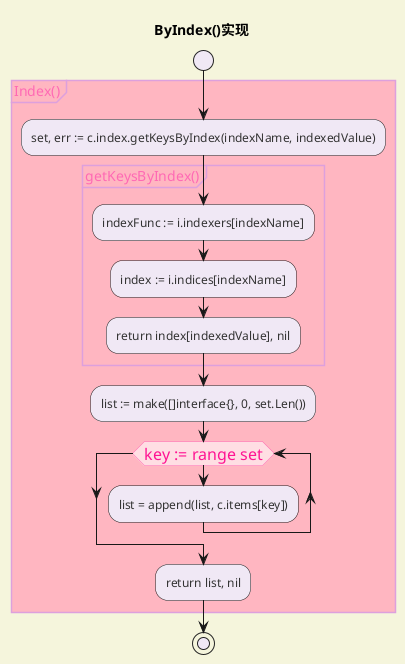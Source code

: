 @startuml

<style>
activityDiagram {
    BackgroundColor #F0E8F5
    BorderColor #FFC0CB
    FontColor #333
    FontName Comic Sans MS
}

diamond {
    BackgroundColor #FFDEE3
    LineColor #FF69B4
    FontColor #FF1493
    FontName Comic Sans MS
    FontSize 16
}

arrow {
    FontColor #FFD700
    FontName Comic Sans MS
    FontSize 16
}

partition {
    LineColor #FF4500
    FontColor #FF6347
    RoundCorner 20
    BackgroundColor #FFE4E1
}

note {
    FontColor #0000FF
    LineColor #8A2BE2
    BackgroundColor #E6E6FA
}

document {
    BackgroundColor #F5F5DC
}

group {
    FontColor #FF69B4
    LineColor #DDA0DD
    BackgroundColor #FFB6C1
}
</style>
title ByIndex()实现

skinparam ConditionEndStyle diamond

start
group Index()
:set, err := c.index.getKeysByIndex(indexName, indexedValue);
    group getKeysByIndex()
        :indexFunc := i.indexers[indexName];
        :index := i.indices[indexName];
        :return index[indexedValue], nil;
    end group
    :list := make([]interface{}, 0, set.Len());
    while (key := range set)
      :list = append(list, c.items[key]);
    endwhile
	:return list, nil;
end group
stop
@enduml